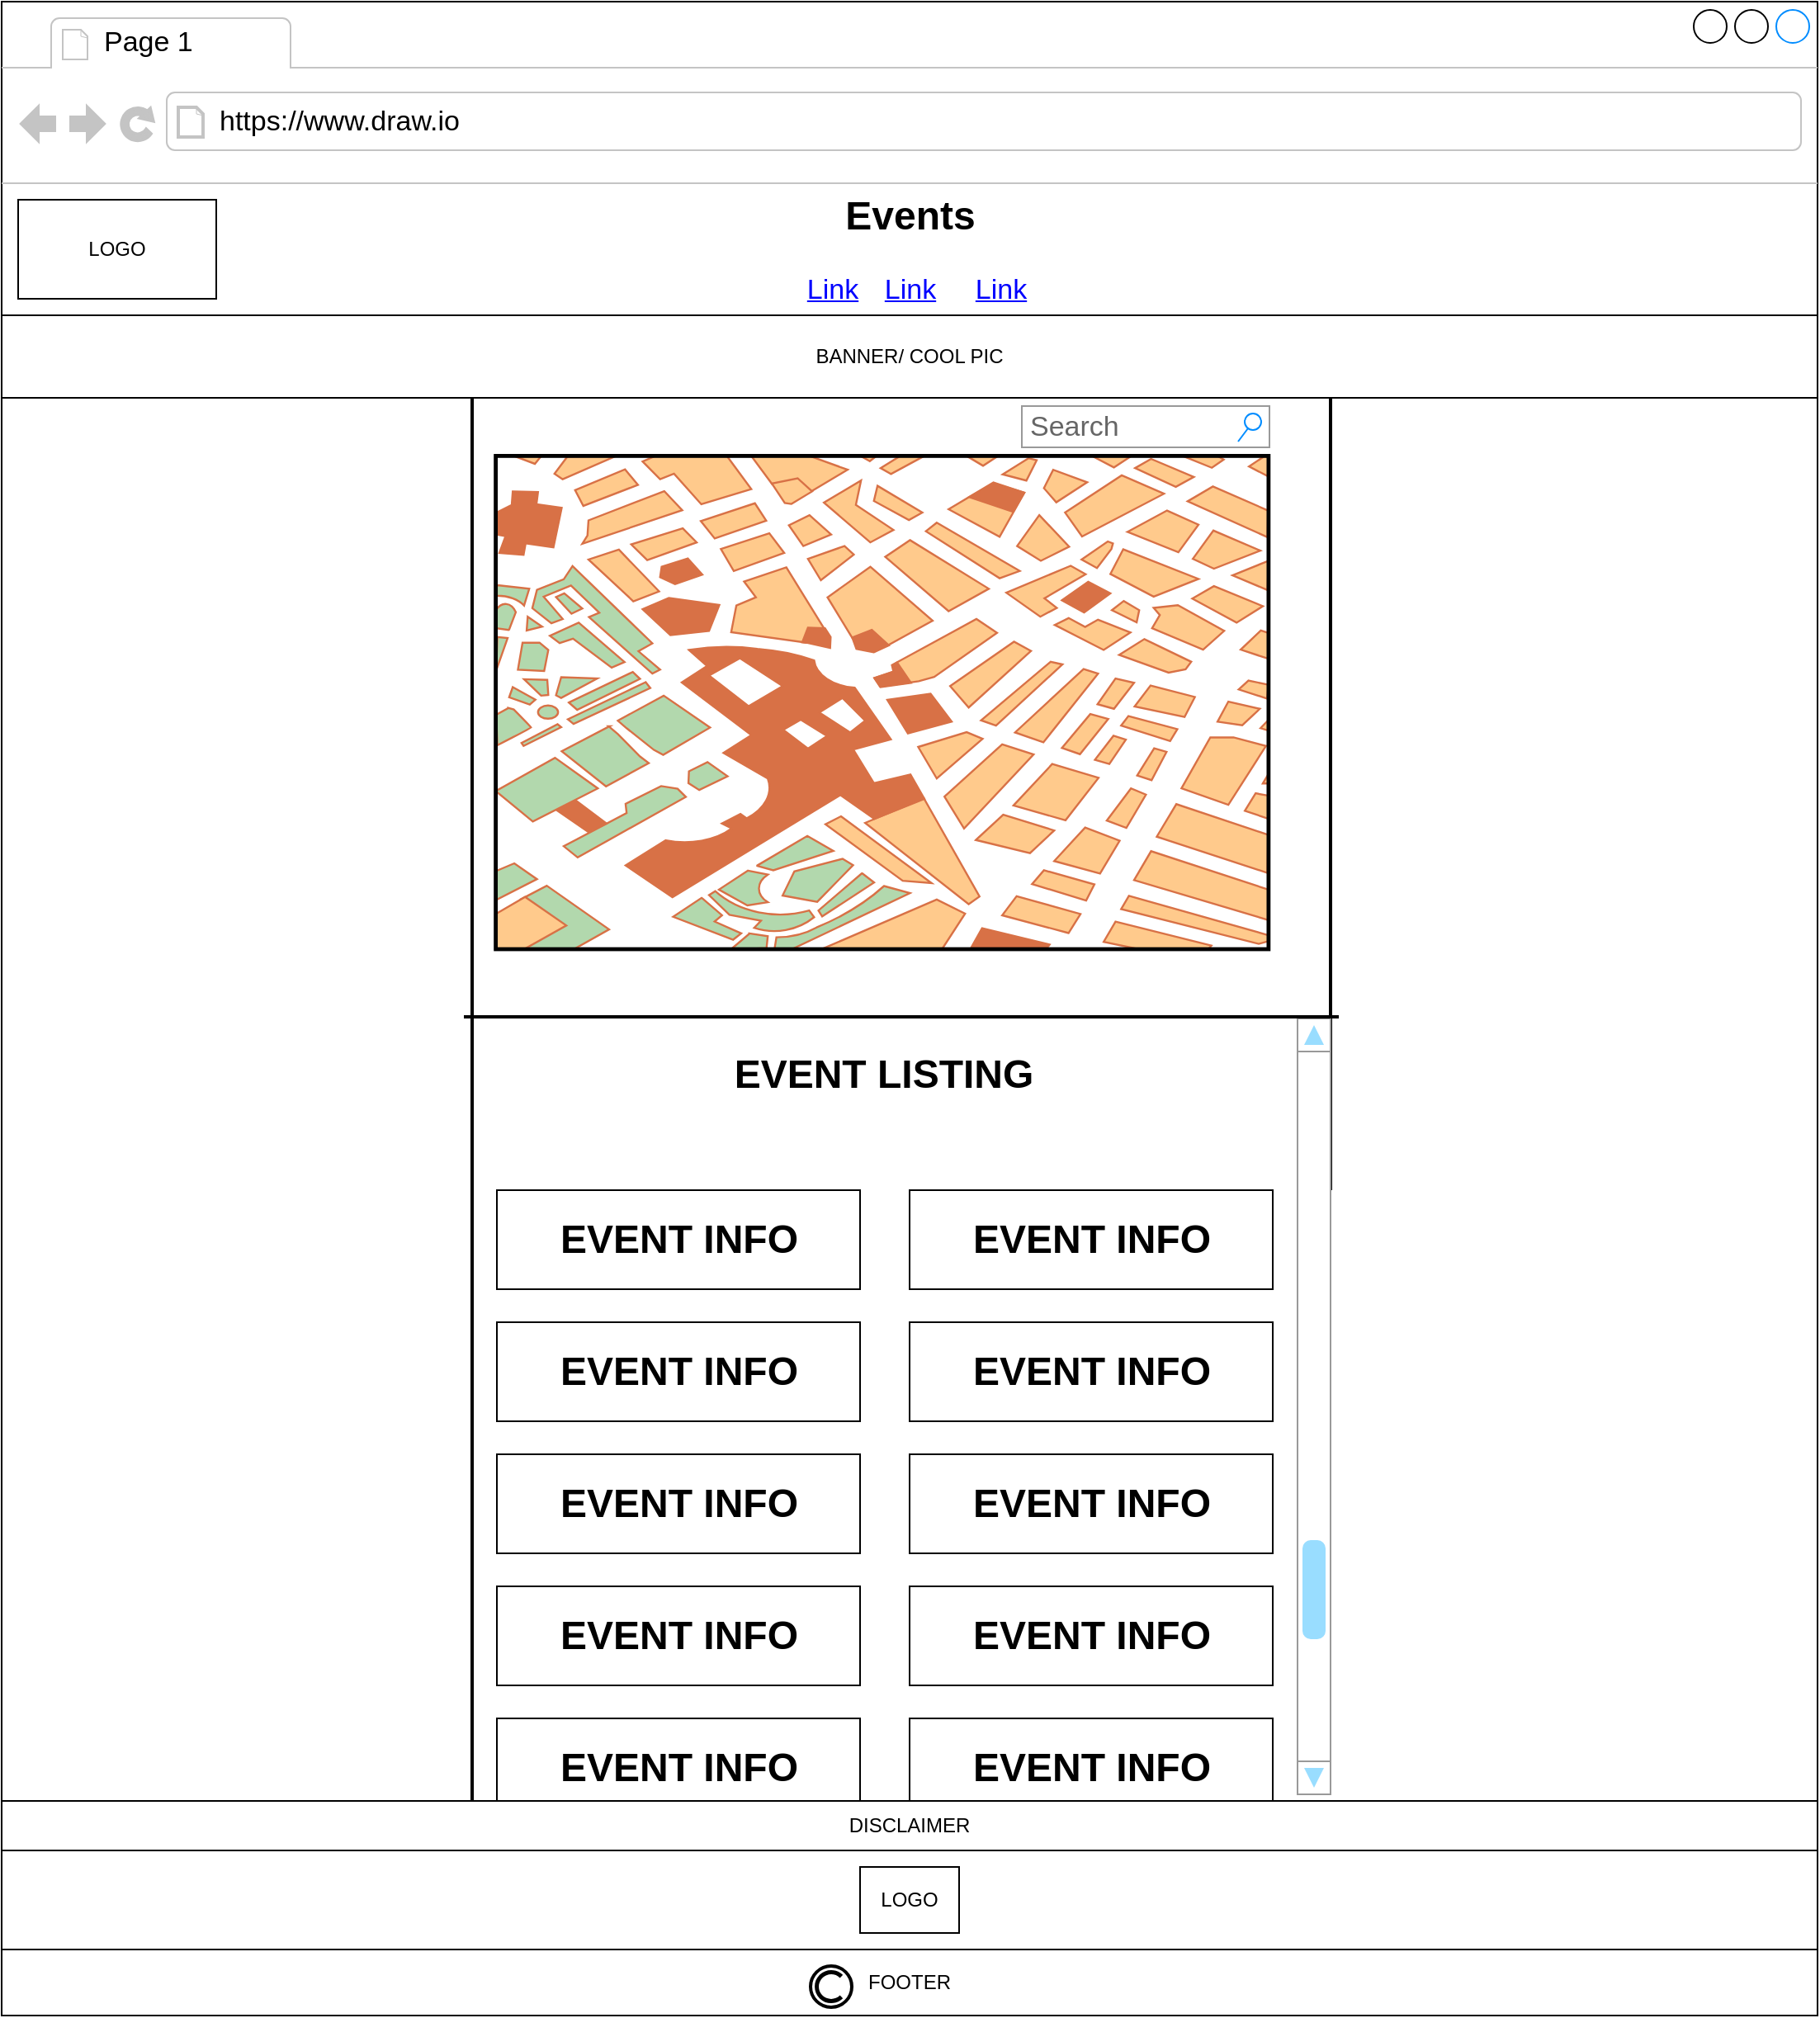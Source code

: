 <mxfile version="15.1.0" type="github"><diagram name="Page-1" id="2cc2dc42-3aac-f2a9-1cec-7a8b7cbee084"><mxGraphModel dx="4744" dy="2228" grid="1" gridSize="10" guides="1" tooltips="1" connect="1" arrows="1" fold="1" page="1" pageScale="1" pageWidth="1100" pageHeight="850" math="0" shadow="0"><root><mxCell id="0"/><mxCell id="1" parent="0"/><mxCell id="5FDrHQYFY8WommjAz4SG-36" value="" style="strokeWidth=1;shadow=0;dashed=0;align=center;html=1;shape=mxgraph.mockup.containers.browserWindow;rSize=0;strokeColor2=#008cff;strokeColor3=#c4c4c4;mainText=,;recursiveResize=0;comic=0;" parent="1" vertex="1"><mxGeometry width="1100" height="1220" as="geometry"/></mxCell><mxCell id="5FDrHQYFY8WommjAz4SG-37" value="Page 1" style="strokeWidth=1;shadow=0;dashed=0;align=center;html=1;shape=mxgraph.mockup.containers.anchor;fontSize=17;align=left;" parent="5FDrHQYFY8WommjAz4SG-36" vertex="1"><mxGeometry x="60" y="12" width="110" height="26" as="geometry"/></mxCell><mxCell id="5FDrHQYFY8WommjAz4SG-38" value="https://www.draw.io" style="strokeWidth=1;shadow=0;dashed=0;align=center;html=1;shape=mxgraph.mockup.containers.anchor;rSize=0;fontSize=17;align=left;" parent="5FDrHQYFY8WommjAz4SG-36" vertex="1"><mxGeometry x="130" y="60" width="250" height="26" as="geometry"/></mxCell><mxCell id="5FDrHQYFY8WommjAz4SG-40" value="LOGO" style="whiteSpace=wrap;html=1;comic=0;" parent="5FDrHQYFY8WommjAz4SG-36" vertex="1"><mxGeometry x="10" y="120" width="120" height="60" as="geometry"/></mxCell><mxCell id="5FDrHQYFY8WommjAz4SG-41" value="BANNER/ COOL PIC" style="whiteSpace=wrap;html=1;comic=0;" parent="5FDrHQYFY8WommjAz4SG-36" vertex="1"><mxGeometry y="190" width="1100" height="50" as="geometry"/></mxCell><mxCell id="5FDrHQYFY8WommjAz4SG-51" value="LOGO" style="whiteSpace=wrap;html=1;comic=0;" parent="5FDrHQYFY8WommjAz4SG-36" vertex="1"><mxGeometry x="520" y="1130" width="60" height="40" as="geometry"/></mxCell><mxCell id="Z4Lno1UHb2DPyPvaZZxT-1" value="" style="verticalLabelPosition=bottom;shadow=0;dashed=0;align=center;html=1;verticalAlign=top;strokeWidth=1;shape=mxgraph.mockup.misc.map;" parent="5FDrHQYFY8WommjAz4SG-36" vertex="1"><mxGeometry x="299" y="275" width="470" height="300" as="geometry"/></mxCell><mxCell id="5FDrHQYFY8WommjAz4SG-50" value="FOOTER" style="whiteSpace=wrap;html=1;comic=0;" parent="5FDrHQYFY8WommjAz4SG-36" vertex="1"><mxGeometry y="1180" width="1100" height="40" as="geometry"/></mxCell><mxCell id="5FDrHQYFY8WommjAz4SG-52" value="DISCLAIMER" style="whiteSpace=wrap;html=1;comic=0;" parent="5FDrHQYFY8WommjAz4SG-36" vertex="1"><mxGeometry y="1090" width="1100" height="30" as="geometry"/></mxCell><mxCell id="CgaFC1bvS9pOCVdW-L5z-1" value="Search" style="strokeWidth=1;shadow=0;dashed=0;align=center;html=1;shape=mxgraph.mockup.forms.searchBox;strokeColor=#999999;mainText=;strokeColor2=#008cff;fontColor=#666666;fontSize=17;align=left;spacingLeft=3;" vertex="1" parent="5FDrHQYFY8WommjAz4SG-36"><mxGeometry x="618" y="245" width="150" height="25" as="geometry"/></mxCell><mxCell id="CgaFC1bvS9pOCVdW-L5z-5" value="" style="rounded=0;whiteSpace=wrap;html=1;" vertex="1" parent="5FDrHQYFY8WommjAz4SG-36"><mxGeometry x="300" y="720" width="220" height="60" as="geometry"/></mxCell><mxCell id="CgaFC1bvS9pOCVdW-L5z-6" value="" style="rounded=0;whiteSpace=wrap;html=1;" vertex="1" parent="5FDrHQYFY8WommjAz4SG-36"><mxGeometry x="300" y="800" width="220" height="60" as="geometry"/></mxCell><mxCell id="CgaFC1bvS9pOCVdW-L5z-7" value="" style="rounded=0;whiteSpace=wrap;html=1;" vertex="1" parent="5FDrHQYFY8WommjAz4SG-36"><mxGeometry x="300" y="880" width="220" height="60" as="geometry"/></mxCell><mxCell id="CgaFC1bvS9pOCVdW-L5z-8" value="" style="rounded=0;whiteSpace=wrap;html=1;" vertex="1" parent="5FDrHQYFY8WommjAz4SG-36"><mxGeometry x="300" y="960" width="220" height="60" as="geometry"/></mxCell><mxCell id="CgaFC1bvS9pOCVdW-L5z-9" value="" style="rounded=0;whiteSpace=wrap;html=1;" vertex="1" parent="5FDrHQYFY8WommjAz4SG-36"><mxGeometry x="300" y="1040" width="220" height="50" as="geometry"/></mxCell><mxCell id="CgaFC1bvS9pOCVdW-L5z-10" value="" style="rounded=0;whiteSpace=wrap;html=1;" vertex="1" parent="5FDrHQYFY8WommjAz4SG-36"><mxGeometry x="550" y="720" width="220" height="60" as="geometry"/></mxCell><mxCell id="CgaFC1bvS9pOCVdW-L5z-11" value="" style="rounded=0;whiteSpace=wrap;html=1;" vertex="1" parent="5FDrHQYFY8WommjAz4SG-36"><mxGeometry x="550" y="800" width="220" height="60" as="geometry"/></mxCell><mxCell id="CgaFC1bvS9pOCVdW-L5z-12" value="" style="rounded=0;whiteSpace=wrap;html=1;" vertex="1" parent="5FDrHQYFY8WommjAz4SG-36"><mxGeometry x="550" y="880" width="220" height="60" as="geometry"/></mxCell><mxCell id="CgaFC1bvS9pOCVdW-L5z-13" value="" style="rounded=0;whiteSpace=wrap;html=1;" vertex="1" parent="5FDrHQYFY8WommjAz4SG-36"><mxGeometry x="550" y="960" width="220" height="60" as="geometry"/></mxCell><mxCell id="CgaFC1bvS9pOCVdW-L5z-14" value="" style="rounded=0;whiteSpace=wrap;html=1;" vertex="1" parent="5FDrHQYFY8WommjAz4SG-36"><mxGeometry x="550" y="1040" width="220" height="50" as="geometry"/></mxCell><mxCell id="CgaFC1bvS9pOCVdW-L5z-16" value="EVENT LISTING" style="text;strokeColor=none;fillColor=none;html=1;fontSize=24;fontStyle=1;verticalAlign=middle;align=center;" vertex="1" parent="5FDrHQYFY8WommjAz4SG-36"><mxGeometry x="484" y="630" width="100" height="40" as="geometry"/></mxCell><mxCell id="CgaFC1bvS9pOCVdW-L5z-19" value="EVENT INFO" style="text;strokeColor=none;fillColor=none;html=1;fontSize=24;fontStyle=1;verticalAlign=middle;align=center;" vertex="1" parent="5FDrHQYFY8WommjAz4SG-36"><mxGeometry x="610" y="810" width="100" height="40" as="geometry"/></mxCell><mxCell id="CgaFC1bvS9pOCVdW-L5z-20" value="EVENT INFO" style="text;strokeColor=none;fillColor=none;html=1;fontSize=24;fontStyle=1;verticalAlign=middle;align=center;" vertex="1" parent="5FDrHQYFY8WommjAz4SG-36"><mxGeometry x="610" y="890" width="100" height="40" as="geometry"/></mxCell><mxCell id="CgaFC1bvS9pOCVdW-L5z-21" value="EVENT INFO" style="text;strokeColor=none;fillColor=none;html=1;fontSize=24;fontStyle=1;verticalAlign=middle;align=center;" vertex="1" parent="5FDrHQYFY8WommjAz4SG-36"><mxGeometry x="610" y="970" width="100" height="40" as="geometry"/></mxCell><mxCell id="CgaFC1bvS9pOCVdW-L5z-22" value="EVENT INFO" style="text;strokeColor=none;fillColor=none;html=1;fontSize=24;fontStyle=1;verticalAlign=middle;align=center;" vertex="1" parent="5FDrHQYFY8WommjAz4SG-36"><mxGeometry x="610" y="1050" width="100" height="40" as="geometry"/></mxCell><mxCell id="CgaFC1bvS9pOCVdW-L5z-23" value="EVENT INFO" style="text;strokeColor=none;fillColor=none;html=1;fontSize=24;fontStyle=1;verticalAlign=middle;align=center;" vertex="1" parent="5FDrHQYFY8WommjAz4SG-36"><mxGeometry x="360" y="1050" width="100" height="40" as="geometry"/></mxCell><mxCell id="CgaFC1bvS9pOCVdW-L5z-24" value="EVENT INFO" style="text;strokeColor=none;fillColor=none;html=1;fontSize=24;fontStyle=1;verticalAlign=middle;align=center;" vertex="1" parent="5FDrHQYFY8WommjAz4SG-36"><mxGeometry x="360" y="970" width="100" height="40" as="geometry"/></mxCell><mxCell id="CgaFC1bvS9pOCVdW-L5z-25" value="EVENT INFO" style="text;strokeColor=none;fillColor=none;html=1;fontSize=24;fontStyle=1;verticalAlign=middle;align=center;" vertex="1" parent="5FDrHQYFY8WommjAz4SG-36"><mxGeometry x="360" y="890" width="100" height="40" as="geometry"/></mxCell><mxCell id="CgaFC1bvS9pOCVdW-L5z-26" value="EVENT INFO" style="text;strokeColor=none;fillColor=none;html=1;fontSize=24;fontStyle=1;verticalAlign=middle;align=center;" vertex="1" parent="5FDrHQYFY8WommjAz4SG-36"><mxGeometry x="360" y="810" width="100" height="40" as="geometry"/></mxCell><mxCell id="5FDrHQYFY8WommjAz4SG-53" value="" style="verticalLabelPosition=bottom;shadow=0;dashed=0;verticalAlign=top;strokeWidth=2;html=1;shape=mxgraph.mockup.misc.copyrightIcon;comic=0;" parent="1" vertex="1"><mxGeometry x="490" y="1190" width="25" height="25" as="geometry"/></mxCell><mxCell id="5FDrHQYFY8WommjAz4SG-54" value="Events" style="text;strokeColor=none;fillColor=none;html=1;fontSize=24;fontStyle=1;verticalAlign=middle;align=center;comic=0;" parent="1" vertex="1"><mxGeometry x="500" y="110" width="100" height="40" as="geometry"/></mxCell><mxCell id="FO_pWmDVU2w-Zh8JHuIy-13" value="Link" style="shape=rectangle;strokeColor=none;fillColor=none;linkText=;fontSize=17;fontColor=#0000ff;fontStyle=4;html=1;align=center;" parent="1" vertex="1"><mxGeometry x="475" y="160" width="150" height="30" as="geometry"/></mxCell><mxCell id="FO_pWmDVU2w-Zh8JHuIy-14" value="Link" style="shape=rectangle;strokeColor=none;fillColor=none;linkText=;fontSize=17;fontColor=#0000ff;fontStyle=4;html=1;align=center;" parent="1" vertex="1"><mxGeometry x="427.5" y="160" width="150" height="30" as="geometry"/></mxCell><mxCell id="FO_pWmDVU2w-Zh8JHuIy-15" value="Link" style="shape=rectangle;strokeColor=none;fillColor=none;linkText=;fontSize=17;fontColor=#0000ff;fontStyle=4;html=1;align=center;" parent="1" vertex="1"><mxGeometry x="530" y="160" width="150" height="30" as="geometry"/></mxCell><mxCell id="Lzk2SjWY70UIA3nWThLT-53" value="" style="line;strokeWidth=2;direction=south;html=1;" parent="1" vertex="1"><mxGeometry x="280" y="240" width="10" height="850" as="geometry"/></mxCell><mxCell id="Lzk2SjWY70UIA3nWThLT-54" value="" style="line;strokeWidth=2;direction=south;html=1;" parent="1" vertex="1"><mxGeometry x="800" y="240" width="10" height="480" as="geometry"/></mxCell><mxCell id="Lzk2SjWY70UIA3nWThLT-75" value="" style="verticalLabelPosition=bottom;shadow=0;dashed=0;align=center;html=1;verticalAlign=top;strokeWidth=1;shape=mxgraph.mockup.navigation.scrollBar;strokeColor=#999999;barPos=20;fillColor2=#99ddff;strokeColor2=none;direction=north;" parent="1" vertex="1"><mxGeometry x="785" y="616" width="20" height="470" as="geometry"/></mxCell><mxCell id="CgaFC1bvS9pOCVdW-L5z-15" value="" style="line;strokeWidth=2;html=1;" vertex="1" parent="1"><mxGeometry x="280" y="610" width="530" height="10" as="geometry"/></mxCell><mxCell id="CgaFC1bvS9pOCVdW-L5z-17" value="EVENT INFO" style="text;strokeColor=none;fillColor=none;html=1;fontSize=24;fontStyle=1;verticalAlign=middle;align=center;" vertex="1" parent="1"><mxGeometry x="360" y="730" width="100" height="40" as="geometry"/></mxCell><mxCell id="CgaFC1bvS9pOCVdW-L5z-18" value="EVENT INFO" style="text;strokeColor=none;fillColor=none;html=1;fontSize=24;fontStyle=1;verticalAlign=middle;align=center;" vertex="1" parent="1"><mxGeometry x="610" y="730" width="100" height="40" as="geometry"/></mxCell></root></mxGraphModel></diagram></mxfile>